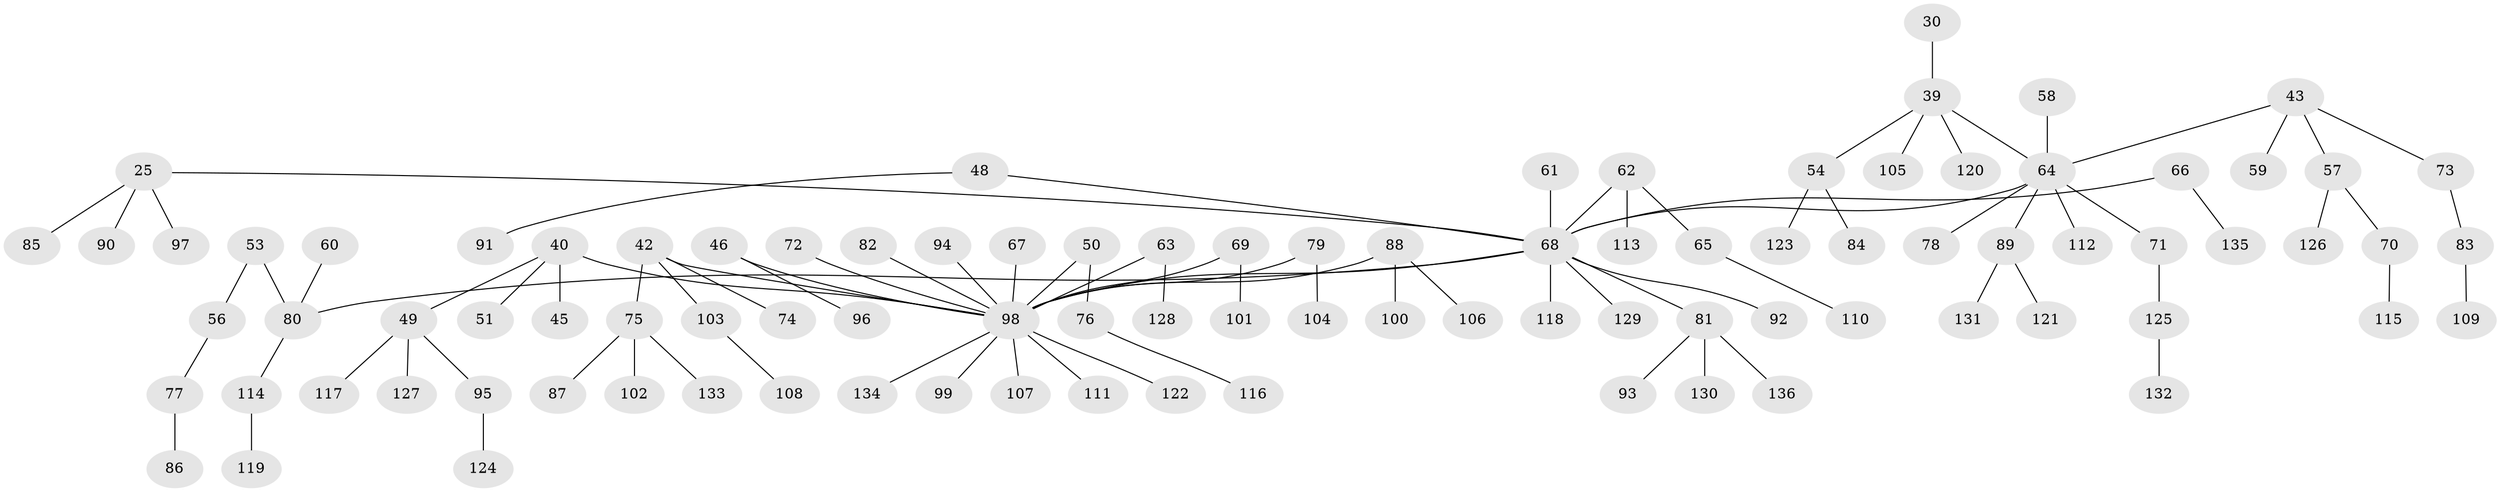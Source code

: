 // original degree distribution, {10: 0.007352941176470588, 4: 0.07352941176470588, 5: 0.03676470588235294, 3: 0.14705882352941177, 2: 0.25735294117647056, 1: 0.47794117647058826}
// Generated by graph-tools (version 1.1) at 2025/56/03/04/25 21:56:17]
// undirected, 95 vertices, 94 edges
graph export_dot {
graph [start="1"]
  node [color=gray90,style=filled];
  25;
  30;
  39 [super="+26"];
  40;
  42 [super="+33"];
  43 [super="+18+16"];
  45;
  46;
  48;
  49;
  50;
  51;
  53;
  54;
  56;
  57 [super="+38"];
  58;
  59;
  60;
  61;
  62;
  63;
  64 [super="+22+41+44"];
  65;
  66 [super="+15+31"];
  67;
  68 [super="+34+47+35"];
  69;
  70;
  71;
  72;
  73;
  74;
  75;
  76;
  77;
  78;
  79;
  80 [super="+21"];
  81 [super="+36"];
  82;
  83;
  84;
  85;
  86;
  87;
  88 [super="+23"];
  89;
  90;
  91;
  92;
  93;
  94;
  95;
  96;
  97;
  98 [super="+29+32+37+24+55+52"];
  99;
  100;
  101;
  102;
  103;
  104;
  105;
  106;
  107;
  108;
  109;
  110;
  111;
  112;
  113;
  114;
  115;
  116;
  117;
  118;
  119;
  120;
  121;
  122;
  123;
  124;
  125;
  126;
  127;
  128;
  129;
  130;
  131;
  132;
  133;
  134;
  135;
  136;
  25 -- 85;
  25 -- 90;
  25 -- 97;
  25 -- 68;
  30 -- 39;
  39 -- 120;
  39 -- 54;
  39 -- 105;
  39 -- 64;
  40 -- 45;
  40 -- 49;
  40 -- 51;
  40 -- 98;
  42 -- 74;
  42 -- 103;
  42 -- 75;
  42 -- 98;
  43 -- 73;
  43 -- 59;
  43 -- 57;
  43 -- 64;
  46 -- 96;
  46 -- 98;
  48 -- 91;
  48 -- 68;
  49 -- 95;
  49 -- 117;
  49 -- 127;
  50 -- 76;
  50 -- 98;
  53 -- 56;
  53 -- 80;
  54 -- 84;
  54 -- 123;
  56 -- 77;
  57 -- 126;
  57 -- 70;
  58 -- 64;
  60 -- 80;
  61 -- 68;
  62 -- 65;
  62 -- 113;
  62 -- 68;
  63 -- 128;
  63 -- 98;
  64 -- 71;
  64 -- 89;
  64 -- 68;
  64 -- 112;
  64 -- 78;
  65 -- 110;
  66 -- 135;
  66 -- 68;
  67 -- 98;
  68 -- 98;
  68 -- 80;
  68 -- 118;
  68 -- 92;
  68 -- 81;
  68 -- 129;
  69 -- 101;
  69 -- 98;
  70 -- 115;
  71 -- 125;
  72 -- 98;
  73 -- 83;
  75 -- 87;
  75 -- 102;
  75 -- 133;
  76 -- 116;
  77 -- 86;
  79 -- 104;
  79 -- 98;
  80 -- 114;
  81 -- 130;
  81 -- 136;
  81 -- 93;
  82 -- 98;
  83 -- 109;
  88 -- 100;
  88 -- 106;
  88 -- 98;
  89 -- 121;
  89 -- 131;
  94 -- 98;
  95 -- 124;
  98 -- 122;
  98 -- 107;
  98 -- 111;
  98 -- 134;
  98 -- 99;
  103 -- 108;
  114 -- 119;
  125 -- 132;
}
